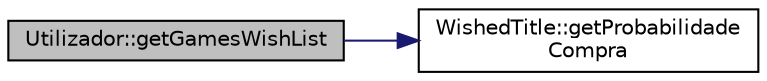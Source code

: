 digraph "Utilizador::getGamesWishList"
{
  edge [fontname="Helvetica",fontsize="10",labelfontname="Helvetica",labelfontsize="10"];
  node [fontname="Helvetica",fontsize="10",shape=record];
  rankdir="LR";
  Node37 [label="Utilizador::getGamesWishList",height=0.2,width=0.4,color="black", fillcolor="grey75", style="filled", fontcolor="black"];
  Node37 -> Node38 [color="midnightblue",fontsize="10",style="solid"];
  Node38 [label="WishedTitle::getProbabilidade\lCompra",height=0.2,width=0.4,color="black", fillcolor="white", style="filled",URL="$class_wished_title.html#a9076a3f48cb0bbd435908c392e5041a9",tooltip="Devolve a probabilidade de compra do titulo. "];
}
